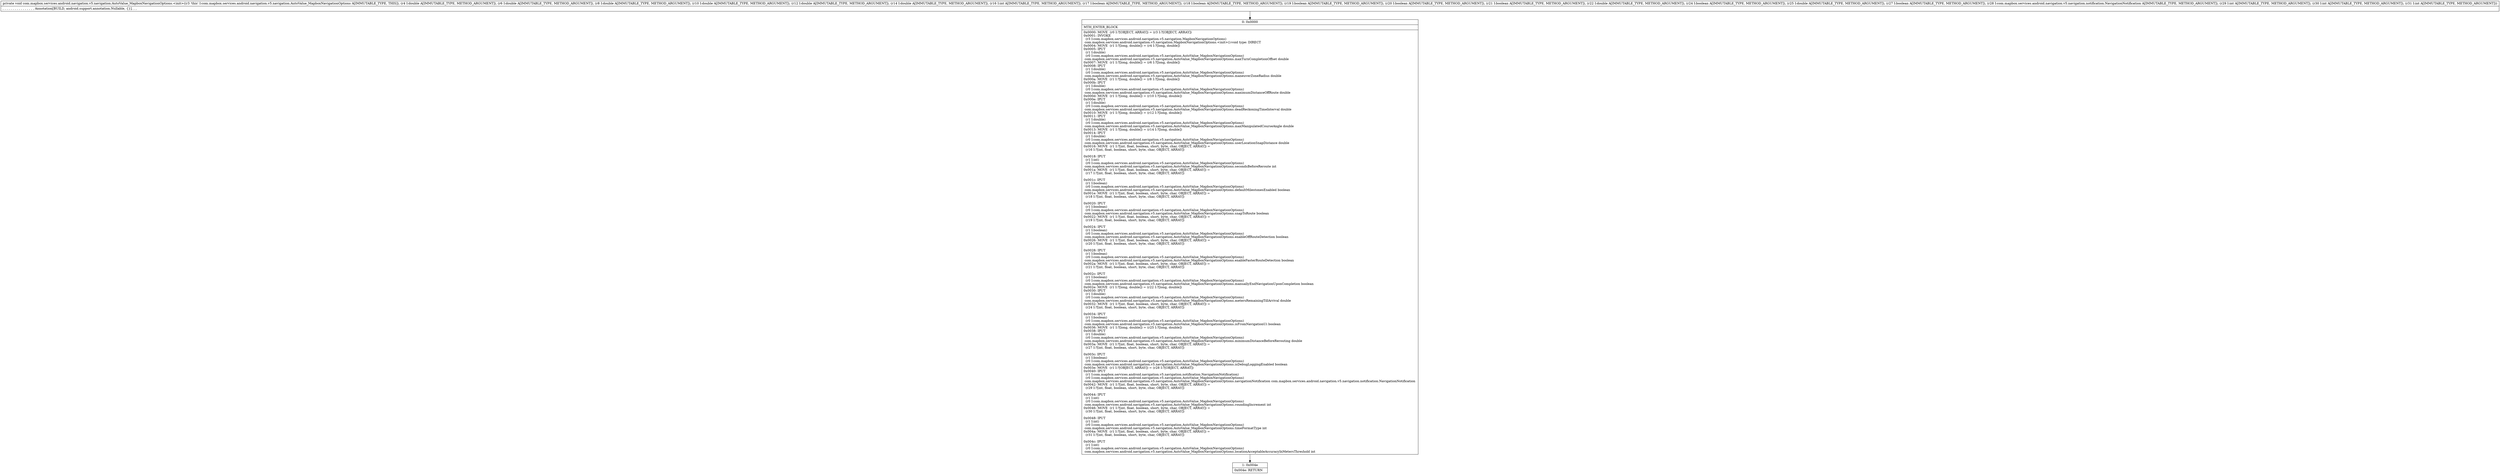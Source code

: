 digraph "CFG forcom.mapbox.services.android.navigation.v5.navigation.AutoValue_MapboxNavigationOptions.\<init\>(DDDDDDIZZZZZDZDZLcom\/mapbox\/services\/android\/navigation\/v5\/navigation\/notification\/NavigationNotification;III)V" {
Node_0 [shape=record,label="{0\:\ 0x0000|MTH_ENTER_BLOCK\l|0x0000: MOVE  (r0 I:?[OBJECT, ARRAY]) = (r3 I:?[OBJECT, ARRAY]) \l0x0001: INVOKE  \l  (r3 I:com.mapbox.services.android.navigation.v5.navigation.MapboxNavigationOptions)\l com.mapbox.services.android.navigation.v5.navigation.MapboxNavigationOptions.\<init\>():void type: DIRECT \l0x0004: MOVE  (r1 I:?[long, double]) = (r4 I:?[long, double]) \l0x0005: IPUT  \l  (r1 I:double)\l  (r0 I:com.mapbox.services.android.navigation.v5.navigation.AutoValue_MapboxNavigationOptions)\l com.mapbox.services.android.navigation.v5.navigation.AutoValue_MapboxNavigationOptions.maxTurnCompletionOffset double \l0x0007: MOVE  (r1 I:?[long, double]) = (r6 I:?[long, double]) \l0x0008: IPUT  \l  (r1 I:double)\l  (r0 I:com.mapbox.services.android.navigation.v5.navigation.AutoValue_MapboxNavigationOptions)\l com.mapbox.services.android.navigation.v5.navigation.AutoValue_MapboxNavigationOptions.maneuverZoneRadius double \l0x000a: MOVE  (r1 I:?[long, double]) = (r8 I:?[long, double]) \l0x000b: IPUT  \l  (r1 I:double)\l  (r0 I:com.mapbox.services.android.navigation.v5.navigation.AutoValue_MapboxNavigationOptions)\l com.mapbox.services.android.navigation.v5.navigation.AutoValue_MapboxNavigationOptions.maximumDistanceOffRoute double \l0x000d: MOVE  (r1 I:?[long, double]) = (r10 I:?[long, double]) \l0x000e: IPUT  \l  (r1 I:double)\l  (r0 I:com.mapbox.services.android.navigation.v5.navigation.AutoValue_MapboxNavigationOptions)\l com.mapbox.services.android.navigation.v5.navigation.AutoValue_MapboxNavigationOptions.deadReckoningTimeInterval double \l0x0010: MOVE  (r1 I:?[long, double]) = (r12 I:?[long, double]) \l0x0011: IPUT  \l  (r1 I:double)\l  (r0 I:com.mapbox.services.android.navigation.v5.navigation.AutoValue_MapboxNavigationOptions)\l com.mapbox.services.android.navigation.v5.navigation.AutoValue_MapboxNavigationOptions.maxManipulatedCourseAngle double \l0x0013: MOVE  (r1 I:?[long, double]) = (r14 I:?[long, double]) \l0x0014: IPUT  \l  (r1 I:double)\l  (r0 I:com.mapbox.services.android.navigation.v5.navigation.AutoValue_MapboxNavigationOptions)\l com.mapbox.services.android.navigation.v5.navigation.AutoValue_MapboxNavigationOptions.userLocationSnapDistance double \l0x0016: MOVE  (r1 I:?[int, float, boolean, short, byte, char, OBJECT, ARRAY]) = \l  (r16 I:?[int, float, boolean, short, byte, char, OBJECT, ARRAY])\l \l0x0018: IPUT  \l  (r1 I:int)\l  (r0 I:com.mapbox.services.android.navigation.v5.navigation.AutoValue_MapboxNavigationOptions)\l com.mapbox.services.android.navigation.v5.navigation.AutoValue_MapboxNavigationOptions.secondsBeforeReroute int \l0x001a: MOVE  (r1 I:?[int, float, boolean, short, byte, char, OBJECT, ARRAY]) = \l  (r17 I:?[int, float, boolean, short, byte, char, OBJECT, ARRAY])\l \l0x001c: IPUT  \l  (r1 I:boolean)\l  (r0 I:com.mapbox.services.android.navigation.v5.navigation.AutoValue_MapboxNavigationOptions)\l com.mapbox.services.android.navigation.v5.navigation.AutoValue_MapboxNavigationOptions.defaultMilestonesEnabled boolean \l0x001e: MOVE  (r1 I:?[int, float, boolean, short, byte, char, OBJECT, ARRAY]) = \l  (r18 I:?[int, float, boolean, short, byte, char, OBJECT, ARRAY])\l \l0x0020: IPUT  \l  (r1 I:boolean)\l  (r0 I:com.mapbox.services.android.navigation.v5.navigation.AutoValue_MapboxNavigationOptions)\l com.mapbox.services.android.navigation.v5.navigation.AutoValue_MapboxNavigationOptions.snapToRoute boolean \l0x0022: MOVE  (r1 I:?[int, float, boolean, short, byte, char, OBJECT, ARRAY]) = \l  (r19 I:?[int, float, boolean, short, byte, char, OBJECT, ARRAY])\l \l0x0024: IPUT  \l  (r1 I:boolean)\l  (r0 I:com.mapbox.services.android.navigation.v5.navigation.AutoValue_MapboxNavigationOptions)\l com.mapbox.services.android.navigation.v5.navigation.AutoValue_MapboxNavigationOptions.enableOffRouteDetection boolean \l0x0026: MOVE  (r1 I:?[int, float, boolean, short, byte, char, OBJECT, ARRAY]) = \l  (r20 I:?[int, float, boolean, short, byte, char, OBJECT, ARRAY])\l \l0x0028: IPUT  \l  (r1 I:boolean)\l  (r0 I:com.mapbox.services.android.navigation.v5.navigation.AutoValue_MapboxNavigationOptions)\l com.mapbox.services.android.navigation.v5.navigation.AutoValue_MapboxNavigationOptions.enableFasterRouteDetection boolean \l0x002a: MOVE  (r1 I:?[int, float, boolean, short, byte, char, OBJECT, ARRAY]) = \l  (r21 I:?[int, float, boolean, short, byte, char, OBJECT, ARRAY])\l \l0x002c: IPUT  \l  (r1 I:boolean)\l  (r0 I:com.mapbox.services.android.navigation.v5.navigation.AutoValue_MapboxNavigationOptions)\l com.mapbox.services.android.navigation.v5.navigation.AutoValue_MapboxNavigationOptions.manuallyEndNavigationUponCompletion boolean \l0x002e: MOVE  (r1 I:?[long, double]) = (r22 I:?[long, double]) \l0x0030: IPUT  \l  (r1 I:double)\l  (r0 I:com.mapbox.services.android.navigation.v5.navigation.AutoValue_MapboxNavigationOptions)\l com.mapbox.services.android.navigation.v5.navigation.AutoValue_MapboxNavigationOptions.metersRemainingTillArrival double \l0x0032: MOVE  (r1 I:?[int, float, boolean, short, byte, char, OBJECT, ARRAY]) = \l  (r24 I:?[int, float, boolean, short, byte, char, OBJECT, ARRAY])\l \l0x0034: IPUT  \l  (r1 I:boolean)\l  (r0 I:com.mapbox.services.android.navigation.v5.navigation.AutoValue_MapboxNavigationOptions)\l com.mapbox.services.android.navigation.v5.navigation.AutoValue_MapboxNavigationOptions.isFromNavigationUi boolean \l0x0036: MOVE  (r1 I:?[long, double]) = (r25 I:?[long, double]) \l0x0038: IPUT  \l  (r1 I:double)\l  (r0 I:com.mapbox.services.android.navigation.v5.navigation.AutoValue_MapboxNavigationOptions)\l com.mapbox.services.android.navigation.v5.navigation.AutoValue_MapboxNavigationOptions.minimumDistanceBeforeRerouting double \l0x003a: MOVE  (r1 I:?[int, float, boolean, short, byte, char, OBJECT, ARRAY]) = \l  (r27 I:?[int, float, boolean, short, byte, char, OBJECT, ARRAY])\l \l0x003c: IPUT  \l  (r1 I:boolean)\l  (r0 I:com.mapbox.services.android.navigation.v5.navigation.AutoValue_MapboxNavigationOptions)\l com.mapbox.services.android.navigation.v5.navigation.AutoValue_MapboxNavigationOptions.isDebugLoggingEnabled boolean \l0x003e: MOVE  (r1 I:?[OBJECT, ARRAY]) = (r28 I:?[OBJECT, ARRAY]) \l0x0040: IPUT  \l  (r1 I:com.mapbox.services.android.navigation.v5.navigation.notification.NavigationNotification)\l  (r0 I:com.mapbox.services.android.navigation.v5.navigation.AutoValue_MapboxNavigationOptions)\l com.mapbox.services.android.navigation.v5.navigation.AutoValue_MapboxNavigationOptions.navigationNotification com.mapbox.services.android.navigation.v5.navigation.notification.NavigationNotification \l0x0042: MOVE  (r1 I:?[int, float, boolean, short, byte, char, OBJECT, ARRAY]) = \l  (r29 I:?[int, float, boolean, short, byte, char, OBJECT, ARRAY])\l \l0x0044: IPUT  \l  (r1 I:int)\l  (r0 I:com.mapbox.services.android.navigation.v5.navigation.AutoValue_MapboxNavigationOptions)\l com.mapbox.services.android.navigation.v5.navigation.AutoValue_MapboxNavigationOptions.roundingIncrement int \l0x0046: MOVE  (r1 I:?[int, float, boolean, short, byte, char, OBJECT, ARRAY]) = \l  (r30 I:?[int, float, boolean, short, byte, char, OBJECT, ARRAY])\l \l0x0048: IPUT  \l  (r1 I:int)\l  (r0 I:com.mapbox.services.android.navigation.v5.navigation.AutoValue_MapboxNavigationOptions)\l com.mapbox.services.android.navigation.v5.navigation.AutoValue_MapboxNavigationOptions.timeFormatType int \l0x004a: MOVE  (r1 I:?[int, float, boolean, short, byte, char, OBJECT, ARRAY]) = \l  (r31 I:?[int, float, boolean, short, byte, char, OBJECT, ARRAY])\l \l0x004c: IPUT  \l  (r1 I:int)\l  (r0 I:com.mapbox.services.android.navigation.v5.navigation.AutoValue_MapboxNavigationOptions)\l com.mapbox.services.android.navigation.v5.navigation.AutoValue_MapboxNavigationOptions.locationAcceptableAccuracyInMetersThreshold int \l}"];
Node_1 [shape=record,label="{1\:\ 0x004e|0x004e: RETURN   \l}"];
MethodNode[shape=record,label="{private void com.mapbox.services.android.navigation.v5.navigation.AutoValue_MapboxNavigationOptions.\<init\>((r3 'this' I:com.mapbox.services.android.navigation.v5.navigation.AutoValue_MapboxNavigationOptions A[IMMUTABLE_TYPE, THIS]), (r4 I:double A[IMMUTABLE_TYPE, METHOD_ARGUMENT]), (r6 I:double A[IMMUTABLE_TYPE, METHOD_ARGUMENT]), (r8 I:double A[IMMUTABLE_TYPE, METHOD_ARGUMENT]), (r10 I:double A[IMMUTABLE_TYPE, METHOD_ARGUMENT]), (r12 I:double A[IMMUTABLE_TYPE, METHOD_ARGUMENT]), (r14 I:double A[IMMUTABLE_TYPE, METHOD_ARGUMENT]), (r16 I:int A[IMMUTABLE_TYPE, METHOD_ARGUMENT]), (r17 I:boolean A[IMMUTABLE_TYPE, METHOD_ARGUMENT]), (r18 I:boolean A[IMMUTABLE_TYPE, METHOD_ARGUMENT]), (r19 I:boolean A[IMMUTABLE_TYPE, METHOD_ARGUMENT]), (r20 I:boolean A[IMMUTABLE_TYPE, METHOD_ARGUMENT]), (r21 I:boolean A[IMMUTABLE_TYPE, METHOD_ARGUMENT]), (r22 I:double A[IMMUTABLE_TYPE, METHOD_ARGUMENT]), (r24 I:boolean A[IMMUTABLE_TYPE, METHOD_ARGUMENT]), (r25 I:double A[IMMUTABLE_TYPE, METHOD_ARGUMENT]), (r27 I:boolean A[IMMUTABLE_TYPE, METHOD_ARGUMENT]), (r28 I:com.mapbox.services.android.navigation.v5.navigation.notification.NavigationNotification A[IMMUTABLE_TYPE, METHOD_ARGUMENT]), (r29 I:int A[IMMUTABLE_TYPE, METHOD_ARGUMENT]), (r30 I:int A[IMMUTABLE_TYPE, METHOD_ARGUMENT]), (r31 I:int A[IMMUTABLE_TYPE, METHOD_ARGUMENT]))  | , , , , , , , , , , , , , , , , Annotation[BUILD, android.support.annotation.Nullable, \{\}], , , \l}"];
MethodNode -> Node_0;
Node_0 -> Node_1;
}

